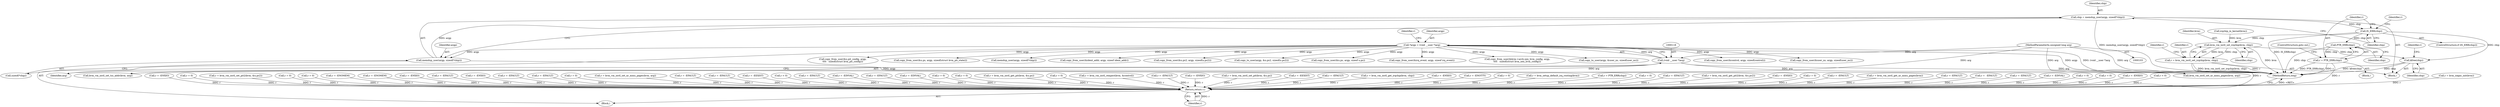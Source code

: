 digraph "0_linux_9c895160d25a76c21b65bad141b08e8d4f99afef@pointer" {
"1000511" [label="(Call,chip = memdup_user(argp, sizeof(*chip)))"];
"1000513" [label="(Call,memdup_user(argp, sizeof(*chip)))"];
"1000115" [label="(Call,*argp = (void __user *)arg)"];
"1000117" [label="(Call,(void __user *)arg)"];
"1000106" [label="(MethodParameterIn,unsigned long arg)"];
"1000519" [label="(Call,IS_ERR(chip))"];
"1000524" [label="(Call,PTR_ERR(chip))"];
"1000522" [label="(Call,r = PTR_ERR(chip))"];
"1000911" [label="(Return,return r;)"];
"1000538" [label="(Call,kvm_vm_ioctl_set_irqchip(kvm, chip))"];
"1000536" [label="(Call,r = kvm_vm_ioctl_set_irqchip(kvm, chip))"];
"1000548" [label="(Call,kfree(chip))"];
"1000224" [label="(Call,r = kvm_ioapic_init(kvm))"];
"1000629" [label="(Call,r = -ENXIO)"];
"1000523" [label="(Identifier,r)"];
"1000544" [label="(Call,r = 0)"];
"1000536" [label="(Call,r = kvm_vm_ioctl_set_irqchip(kvm, chip))"];
"1000731" [label="(Call,r = kvm_vm_ioctl_set_pit2(kvm, &u.ps2))"];
"1000754" [label="(Call,copy_from_user(&control, argp, sizeof(control)))"];
"1000805" [label="(Call,r = 0)"];
"1000498" [label="(Call,r = 0)"];
"1000548" [label="(Call,kfree(chip))"];
"1000213" [label="(Call,r = -ENOMEM)"];
"1000519" [label="(Call,IS_ERR(chip))"];
"1000132" [label="(Call,kvm_vm_ioctl_set_tss_addr(kvm, arg))"];
"1000355" [label="(Call,r = -ENOMEM)"];
"1000404" [label="(Call,r = -ENXIO)"];
"1000486" [label="(Call,r = -EFAULT)"];
"1000819" [label="(Call,copy_from_user(&user_ns, argp, sizeof(user_ns)))"];
"1000570" [label="(Call,r = -ENXIO)"];
"1000116" [label="(Identifier,argp)"];
"1000520" [label="(Identifier,chip)"];
"1000526" [label="(ControlStructure,goto out;)"];
"1000681" [label="(Call,r = -EFAULT)"];
"1000893" [label="(Call,r = -EFAULT)"];
"1000770" [label="(Call,r = 0)"];
"1000329" [label="(Call,copy_from_user(&u.pit_config, argp,\n\t\t\t\t   sizeof(struct kvm_pit_config)))"];
"1000524" [label="(Call,PTR_ERR(chip))"];
"1000168" [label="(Call,r = kvm_vm_ioctl_set_nr_mmu_pages(kvm, arg))"];
"1000912" [label="(Identifier,r)"];
"1000542" [label="(Identifier,r)"];
"1000324" [label="(Call,r = -EFAULT)"];
"1000513" [label="(Call,memdup_user(argp, sizeof(*chip)))"];
"1000115" [label="(Call,*argp = (void __user *)arg)"];
"1000119" [label="(Identifier,arg)"];
"1000429" [label="(Call,r = -EFAULT)"];
"1000191" [label="(Call,r = -EEXIST)"];
"1000537" [label="(Identifier,r)"];
"1000162" [label="(Call,r < 0)"];
"1000392" [label="(Call,r = -EFAULT)"];
"1000826" [label="(Call,r = -EINVAL)"];
"1000144" [label="(Call,r = -EFAULT)"];
"1000792" [label="(Call,r = -EINVAL)"];
"1000117" [label="(Call,(void __user *)arg)"];
"1000107" [label="(Block,)"];
"1000446" [label="(Call,r = 0)"];
"1000742" [label="(Call,r = 0)"];
"1000511" [label="(Call,chip = memdup_user(argp, sizeof(*chip)))"];
"1000561" [label="(Call,copy_from_user(&u.ps, argp, sizeof(struct kvm_pit_state)))"];
"1000549" [label="(Identifier,chip)"];
"1000582" [label="(Call,r = kvm_vm_ioctl_get_pit(kvm, &u.ps))"];
"1000540" [label="(Identifier,chip)"];
"1000835" [label="(Call,r = 0)"];
"1000761" [label="(Call,r = kvm_vm_ioctl_reinject(kvm, &control))"];
"1000613" [label="(Call,r = -EFAULT)"];
"1000455" [label="(Call,memdup_user(argp, sizeof(*chip)))"];
"1000719" [label="(Call,r = -ENXIO)"];
"1000641" [label="(Call,r = kvm_vm_ioctl_set_pit(kvm, &u.ps))"];
"1000525" [label="(Identifier,chip)"];
"1000521" [label="(Block,)"];
"1000344" [label="(Call,r = -EEXIST)"];
"1000814" [label="(Call,r = -EFAULT)"];
"1000478" [label="(Call,r = kvm_vm_ioctl_get_irqchip(kvm, chip))"];
"1000658" [label="(Call,r = -ENXIO)"];
"1000170" [label="(Call,kvm_vm_ioctl_set_nr_mmu_pages(kvm, arg))"];
"1000121" [label="(Call,r = -ENOTTY)"];
"1000522" [label="(Call,r = PTR_ERR(chip))"];
"1000518" [label="(ControlStructure,if (IS_ERR(chip)))"];
"1000607" [label="(Call,r = 0)"];
"1000149" [label="(Call,copy_from_user(&ident_addr, argp, sizeof ident_addr))"];
"1000538" [label="(Call,kvm_vm_ioctl_set_irqchip(kvm, chip))"];
"1000539" [label="(Identifier,kvm)"];
"1000122" [label="(Identifier,r)"];
"1000512" [label="(Identifier,chip)"];
"1000276" [label="(Call,r = kvm_setup_default_irq_routing(kvm))"];
"1000464" [label="(Call,r = PTR_ERR(chip))"];
"1000533" [label="(Call,irqchip_in_kernel(kvm))"];
"1000378" [label="(Call,r = 0)"];
"1000703" [label="(Call,r = -EFAULT)"];
"1000670" [label="(Call,r = kvm_vm_ioctl_get_pit2(kvm, &u.ps2))"];
"1000469" [label="(Call,r = -ENXIO)"];
"1000509" [label="(Block,)"];
"1000905" [label="(Call,r = 0)"];
"1000708" [label="(Call,copy_from_user(&u.ps2, argp, sizeof(u.ps2)))"];
"1000514" [label="(Identifier,argp)"];
"1000686" [label="(Call,copy_to_user(argp, &u.ps2, sizeof(u.ps2)))"];
"1000776" [label="(Call,r = -EFAULT)"];
"1000911" [label="(Return,return r;)"];
"1000618" [label="(Call,copy_from_user(&u.ps, argp, sizeof u.ps))"];
"1000397" [label="(Call,copy_from_user(&irq_event, argp, sizeof irq_event))"];
"1000178" [label="(Call,r = kvm_vm_ioctl_get_nr_mmu_pages(kvm))"];
"1000515" [label="(Call,sizeof(*chip))"];
"1000781" [label="(Call,copy_from_user(&kvm->arch.xen_hvm_config, argp,\n\t\t\t\t   sizeof(struct kvm_xen_hvm_config)))"];
"1000593" [label="(Call,r = -EFAULT)"];
"1000106" [label="(MethodParameterIn,unsigned long arg)"];
"1000528" [label="(Identifier,r)"];
"1000749" [label="(Call,r =  -EFAULT)"];
"1000898" [label="(Call,copy_to_user(argp, &user_ns, sizeof(user_ns)))"];
"1000551" [label="(Identifier,r)"];
"1000556" [label="(Call,r = -EFAULT)"];
"1000913" [label="(MethodReturn,long)"];
"1000202" [label="(Call,r = -EINVAL)"];
"1000697" [label="(Call,r = 0)"];
"1000652" [label="(Call,r = 0)"];
"1000527" [label="(Call,r = -ENXIO)"];
"1000136" [label="(Call,r < 0)"];
"1000511" -> "1000509"  [label="AST: "];
"1000511" -> "1000513"  [label="CFG: "];
"1000512" -> "1000511"  [label="AST: "];
"1000513" -> "1000511"  [label="AST: "];
"1000520" -> "1000511"  [label="CFG: "];
"1000511" -> "1000913"  [label="DDG: memdup_user(argp, sizeof(*chip))"];
"1000513" -> "1000511"  [label="DDG: argp"];
"1000511" -> "1000519"  [label="DDG: chip"];
"1000513" -> "1000515"  [label="CFG: "];
"1000514" -> "1000513"  [label="AST: "];
"1000515" -> "1000513"  [label="AST: "];
"1000513" -> "1000913"  [label="DDG: argp"];
"1000115" -> "1000513"  [label="DDG: argp"];
"1000115" -> "1000107"  [label="AST: "];
"1000115" -> "1000117"  [label="CFG: "];
"1000116" -> "1000115"  [label="AST: "];
"1000117" -> "1000115"  [label="AST: "];
"1000122" -> "1000115"  [label="CFG: "];
"1000115" -> "1000913"  [label="DDG: (void __user *)arg"];
"1000115" -> "1000913"  [label="DDG: argp"];
"1000117" -> "1000115"  [label="DDG: arg"];
"1000115" -> "1000149"  [label="DDG: argp"];
"1000115" -> "1000329"  [label="DDG: argp"];
"1000115" -> "1000397"  [label="DDG: argp"];
"1000115" -> "1000455"  [label="DDG: argp"];
"1000115" -> "1000561"  [label="DDG: argp"];
"1000115" -> "1000618"  [label="DDG: argp"];
"1000115" -> "1000686"  [label="DDG: argp"];
"1000115" -> "1000708"  [label="DDG: argp"];
"1000115" -> "1000754"  [label="DDG: argp"];
"1000115" -> "1000781"  [label="DDG: argp"];
"1000115" -> "1000819"  [label="DDG: argp"];
"1000115" -> "1000898"  [label="DDG: argp"];
"1000117" -> "1000119"  [label="CFG: "];
"1000118" -> "1000117"  [label="AST: "];
"1000119" -> "1000117"  [label="AST: "];
"1000117" -> "1000913"  [label="DDG: arg"];
"1000106" -> "1000117"  [label="DDG: arg"];
"1000117" -> "1000132"  [label="DDG: arg"];
"1000117" -> "1000170"  [label="DDG: arg"];
"1000106" -> "1000103"  [label="AST: "];
"1000106" -> "1000913"  [label="DDG: arg"];
"1000106" -> "1000132"  [label="DDG: arg"];
"1000106" -> "1000170"  [label="DDG: arg"];
"1000519" -> "1000518"  [label="AST: "];
"1000519" -> "1000520"  [label="CFG: "];
"1000520" -> "1000519"  [label="AST: "];
"1000523" -> "1000519"  [label="CFG: "];
"1000528" -> "1000519"  [label="CFG: "];
"1000519" -> "1000913"  [label="DDG: IS_ERR(chip)"];
"1000519" -> "1000524"  [label="DDG: chip"];
"1000519" -> "1000538"  [label="DDG: chip"];
"1000519" -> "1000548"  [label="DDG: chip"];
"1000524" -> "1000522"  [label="AST: "];
"1000524" -> "1000525"  [label="CFG: "];
"1000525" -> "1000524"  [label="AST: "];
"1000522" -> "1000524"  [label="CFG: "];
"1000524" -> "1000913"  [label="DDG: chip"];
"1000524" -> "1000522"  [label="DDG: chip"];
"1000522" -> "1000521"  [label="AST: "];
"1000523" -> "1000522"  [label="AST: "];
"1000526" -> "1000522"  [label="CFG: "];
"1000522" -> "1000913"  [label="DDG: PTR_ERR(chip)"];
"1000522" -> "1000913"  [label="DDG: r"];
"1000522" -> "1000911"  [label="DDG: r"];
"1000911" -> "1000107"  [label="AST: "];
"1000911" -> "1000912"  [label="CFG: "];
"1000912" -> "1000911"  [label="AST: "];
"1000913" -> "1000911"  [label="CFG: "];
"1000911" -> "1000913"  [label="DDG: <RET>"];
"1000912" -> "1000911"  [label="DDG: r"];
"1000613" -> "1000911"  [label="DDG: r"];
"1000761" -> "1000911"  [label="DDG: r"];
"1000464" -> "1000911"  [label="DDG: r"];
"1000168" -> "1000911"  [label="DDG: r"];
"1000792" -> "1000911"  [label="DDG: r"];
"1000213" -> "1000911"  [label="DDG: r"];
"1000749" -> "1000911"  [label="DDG: r"];
"1000776" -> "1000911"  [label="DDG: r"];
"1000355" -> "1000911"  [label="DDG: r"];
"1000629" -> "1000911"  [label="DDG: r"];
"1000681" -> "1000911"  [label="DDG: r"];
"1000224" -> "1000911"  [label="DDG: r"];
"1000570" -> "1000911"  [label="DDG: r"];
"1000826" -> "1000911"  [label="DDG: r"];
"1000404" -> "1000911"  [label="DDG: r"];
"1000178" -> "1000911"  [label="DDG: r"];
"1000582" -> "1000911"  [label="DDG: r"];
"1000556" -> "1000911"  [label="DDG: r"];
"1000527" -> "1000911"  [label="DDG: r"];
"1000905" -> "1000911"  [label="DDG: r"];
"1000805" -> "1000911"  [label="DDG: r"];
"1000607" -> "1000911"  [label="DDG: r"];
"1000392" -> "1000911"  [label="DDG: r"];
"1000478" -> "1000911"  [label="DDG: r"];
"1000202" -> "1000911"  [label="DDG: r"];
"1000446" -> "1000911"  [label="DDG: r"];
"1000378" -> "1000911"  [label="DDG: r"];
"1000893" -> "1000911"  [label="DDG: r"];
"1000652" -> "1000911"  [label="DDG: r"];
"1000498" -> "1000911"  [label="DDG: r"];
"1000670" -> "1000911"  [label="DDG: r"];
"1000814" -> "1000911"  [label="DDG: r"];
"1000719" -> "1000911"  [label="DDG: r"];
"1000742" -> "1000911"  [label="DDG: r"];
"1000593" -> "1000911"  [label="DDG: r"];
"1000835" -> "1000911"  [label="DDG: r"];
"1000544" -> "1000911"  [label="DDG: r"];
"1000658" -> "1000911"  [label="DDG: r"];
"1000324" -> "1000911"  [label="DDG: r"];
"1000276" -> "1000911"  [label="DDG: r"];
"1000121" -> "1000911"  [label="DDG: r"];
"1000144" -> "1000911"  [label="DDG: r"];
"1000731" -> "1000911"  [label="DDG: r"];
"1000697" -> "1000911"  [label="DDG: r"];
"1000429" -> "1000911"  [label="DDG: r"];
"1000162" -> "1000911"  [label="DDG: r"];
"1000344" -> "1000911"  [label="DDG: r"];
"1000536" -> "1000911"  [label="DDG: r"];
"1000641" -> "1000911"  [label="DDG: r"];
"1000703" -> "1000911"  [label="DDG: r"];
"1000469" -> "1000911"  [label="DDG: r"];
"1000486" -> "1000911"  [label="DDG: r"];
"1000191" -> "1000911"  [label="DDG: r"];
"1000770" -> "1000911"  [label="DDG: r"];
"1000136" -> "1000911"  [label="DDG: r"];
"1000538" -> "1000536"  [label="AST: "];
"1000538" -> "1000540"  [label="CFG: "];
"1000539" -> "1000538"  [label="AST: "];
"1000540" -> "1000538"  [label="AST: "];
"1000536" -> "1000538"  [label="CFG: "];
"1000538" -> "1000913"  [label="DDG: kvm"];
"1000538" -> "1000536"  [label="DDG: kvm"];
"1000538" -> "1000536"  [label="DDG: chip"];
"1000533" -> "1000538"  [label="DDG: kvm"];
"1000538" -> "1000548"  [label="DDG: chip"];
"1000536" -> "1000509"  [label="AST: "];
"1000537" -> "1000536"  [label="AST: "];
"1000542" -> "1000536"  [label="CFG: "];
"1000536" -> "1000913"  [label="DDG: kvm_vm_ioctl_set_irqchip(kvm, chip)"];
"1000536" -> "1000913"  [label="DDG: r"];
"1000548" -> "1000509"  [label="AST: "];
"1000548" -> "1000549"  [label="CFG: "];
"1000549" -> "1000548"  [label="AST: "];
"1000551" -> "1000548"  [label="CFG: "];
"1000548" -> "1000913"  [label="DDG: kfree(chip)"];
"1000548" -> "1000913"  [label="DDG: chip"];
}
